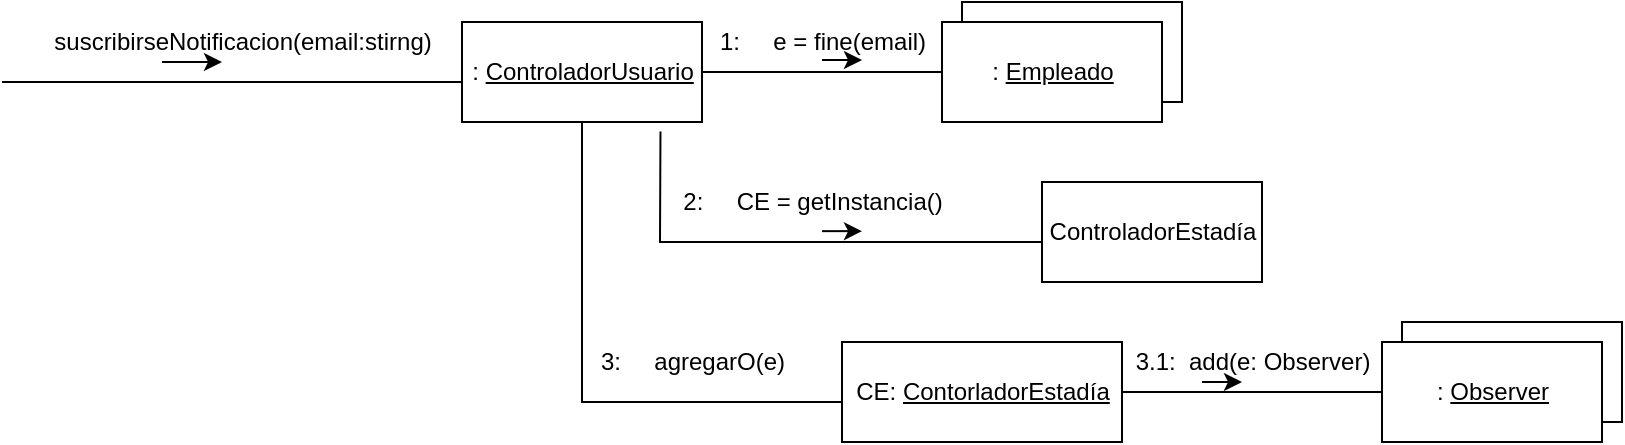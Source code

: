 <mxfile version="11.2.4" type="device" pages="1"><diagram id="b4KlMveWP8j2bW8IQdhB" name="Página-1"><mxGraphModel dx="1278" dy="962" grid="1" gridSize="10" guides="1" tooltips="1" connect="1" arrows="1" fold="1" page="1" pageScale="1" pageWidth="827" pageHeight="1169" math="0" shadow="0"><root><mxCell id="0"/><mxCell id="1" parent="0"/><mxCell id="z3f6jnQogjAfD6KcZLk3-21" value="Object" style="html=1;" parent="1" vertex="1"><mxGeometry x="710" y="200" width="110" height="50" as="geometry"/></mxCell><mxCell id="z3f6jnQogjAfD6KcZLk3-9" value="Object" style="html=1;" parent="1" vertex="1"><mxGeometry x="490" y="40" width="110" height="50" as="geometry"/></mxCell><mxCell id="z3f6jnQogjAfD6KcZLk3-1" value="" style="endArrow=none;html=1;rounded=0;" parent="1" edge="1"><mxGeometry width="50" height="50" relative="1" as="geometry"><mxPoint x="10" y="80" as="sourcePoint"/><mxPoint x="240" y="80" as="targetPoint"/></mxGeometry></mxCell><mxCell id="z3f6jnQogjAfD6KcZLk3-2" value="suscribirseNotificacion(email:stirng)" style="text;html=1;align=center;verticalAlign=middle;resizable=0;points=[];autosize=1;strokeColor=none;fillColor=none;" parent="1" vertex="1"><mxGeometry x="30" y="50" width="200" height="20" as="geometry"/></mxCell><mxCell id="z3f6jnQogjAfD6KcZLk3-3" value="" style="endArrow=classic;html=1;rounded=0;" parent="1" edge="1"><mxGeometry width="50" height="50" relative="1" as="geometry"><mxPoint x="90" y="70" as="sourcePoint"/><mxPoint x="120" y="70" as="targetPoint"/></mxGeometry></mxCell><mxCell id="z3f6jnQogjAfD6KcZLk3-4" value=": &lt;u&gt;ControladorUsuario&lt;/u&gt;" style="html=1;" parent="1" vertex="1"><mxGeometry x="240" y="50" width="120" height="50" as="geometry"/></mxCell><mxCell id="z3f6jnQogjAfD6KcZLk3-5" value="" style="endArrow=none;html=1;rounded=0;exitX=1;exitY=0.5;exitDx=0;exitDy=0;" parent="1" source="z3f6jnQogjAfD6KcZLk3-4" edge="1"><mxGeometry width="50" height="50" relative="1" as="geometry"><mxPoint x="430" y="90" as="sourcePoint"/><mxPoint x="480" y="75" as="targetPoint"/></mxGeometry></mxCell><mxCell id="z3f6jnQogjAfD6KcZLk3-6" value="1:&lt;span style=&quot;white-space: pre;&quot;&gt;&#9;&lt;/span&gt;e = fine(email)" style="text;html=1;align=center;verticalAlign=middle;resizable=0;points=[];autosize=1;strokeColor=none;fillColor=none;" parent="1" vertex="1"><mxGeometry x="360" y="50" width="120" height="20" as="geometry"/></mxCell><mxCell id="z3f6jnQogjAfD6KcZLk3-7" value="" style="endArrow=classic;html=1;rounded=0;" parent="1" edge="1"><mxGeometry width="50" height="50" relative="1" as="geometry"><mxPoint x="420" y="69" as="sourcePoint"/><mxPoint x="440" y="69" as="targetPoint"/></mxGeometry></mxCell><mxCell id="z3f6jnQogjAfD6KcZLk3-8" value=": &lt;u&gt;Empleado&lt;/u&gt;" style="html=1;" parent="1" vertex="1"><mxGeometry x="480" y="50" width="110" height="50" as="geometry"/></mxCell><mxCell id="z3f6jnQogjAfD6KcZLk3-10" value="" style="endArrow=none;html=1;rounded=0;entryX=0.827;entryY=1.096;entryDx=0;entryDy=0;entryPerimeter=0;" parent="1" target="z3f6jnQogjAfD6KcZLk3-4" edge="1"><mxGeometry width="50" height="50" relative="1" as="geometry"><mxPoint x="530" y="160" as="sourcePoint"/><mxPoint x="330" y="190" as="targetPoint"/><Array as="points"><mxPoint x="339" y="160"/></Array></mxGeometry></mxCell><mxCell id="z3f6jnQogjAfD6KcZLk3-11" value="ControladorEstadía" style="html=1;" parent="1" vertex="1"><mxGeometry x="530" y="130" width="110" height="50" as="geometry"/></mxCell><mxCell id="z3f6jnQogjAfD6KcZLk3-12" value="2:&lt;span style=&quot;white-space: pre;&quot;&gt;&#9;&lt;/span&gt;CE = getInstancia()" style="text;html=1;align=center;verticalAlign=middle;resizable=0;points=[];autosize=1;strokeColor=none;fillColor=none;" parent="1" vertex="1"><mxGeometry x="340" y="130" width="150" height="20" as="geometry"/></mxCell><mxCell id="z3f6jnQogjAfD6KcZLk3-13" value="" style="endArrow=classic;html=1;rounded=0;" parent="1" edge="1"><mxGeometry width="50" height="50" relative="1" as="geometry"><mxPoint x="420" y="154.57" as="sourcePoint"/><mxPoint x="440" y="154.57" as="targetPoint"/></mxGeometry></mxCell><mxCell id="z3f6jnQogjAfD6KcZLk3-14" value="" style="endArrow=none;html=1;rounded=0;entryX=0.5;entryY=1;entryDx=0;entryDy=0;" parent="1" target="z3f6jnQogjAfD6KcZLk3-4" edge="1"><mxGeometry width="50" height="50" relative="1" as="geometry"><mxPoint x="430" y="240" as="sourcePoint"/><mxPoint x="300" y="150" as="targetPoint"/><Array as="points"><mxPoint x="300" y="240"/></Array></mxGeometry></mxCell><mxCell id="z3f6jnQogjAfD6KcZLk3-15" value="CE: &lt;u&gt;ContorladorEstadía&lt;/u&gt;" style="html=1;" parent="1" vertex="1"><mxGeometry x="430" y="210" width="140" height="50" as="geometry"/></mxCell><mxCell id="z3f6jnQogjAfD6KcZLk3-16" value="3:&lt;span style=&quot;white-space: pre;&quot;&gt;&#9;&lt;/span&gt;agregarO(e)" style="text;html=1;align=center;verticalAlign=middle;resizable=0;points=[];autosize=1;strokeColor=none;fillColor=none;" parent="1" vertex="1"><mxGeometry x="300" y="210" width="110" height="20" as="geometry"/></mxCell><mxCell id="z3f6jnQogjAfD6KcZLk3-17" value="" style="endArrow=none;html=1;rounded=0;exitX=1;exitY=0.5;exitDx=0;exitDy=0;" parent="1" source="z3f6jnQogjAfD6KcZLk3-15" edge="1"><mxGeometry width="50" height="50" relative="1" as="geometry"><mxPoint x="630" y="260" as="sourcePoint"/><mxPoint x="700" y="235" as="targetPoint"/></mxGeometry></mxCell><mxCell id="z3f6jnQogjAfD6KcZLk3-18" value="3.1:&lt;span style=&quot;white-space: pre;&quot;&gt;&#9;&lt;/span&gt;add(e: Observer)" style="text;html=1;align=center;verticalAlign=middle;resizable=0;points=[];autosize=1;strokeColor=none;fillColor=none;" parent="1" vertex="1"><mxGeometry x="570" y="210" width="130" height="20" as="geometry"/></mxCell><mxCell id="z3f6jnQogjAfD6KcZLk3-19" value="" style="endArrow=classic;html=1;rounded=0;" parent="1" edge="1"><mxGeometry width="50" height="50" relative="1" as="geometry"><mxPoint x="610" y="230" as="sourcePoint"/><mxPoint x="630" y="230" as="targetPoint"/></mxGeometry></mxCell><mxCell id="z3f6jnQogjAfD6KcZLk3-20" value=": &lt;u&gt;Observer&lt;/u&gt;" style="html=1;" parent="1" vertex="1"><mxGeometry x="700" y="210" width="110" height="50" as="geometry"/></mxCell></root></mxGraphModel></diagram></mxfile>